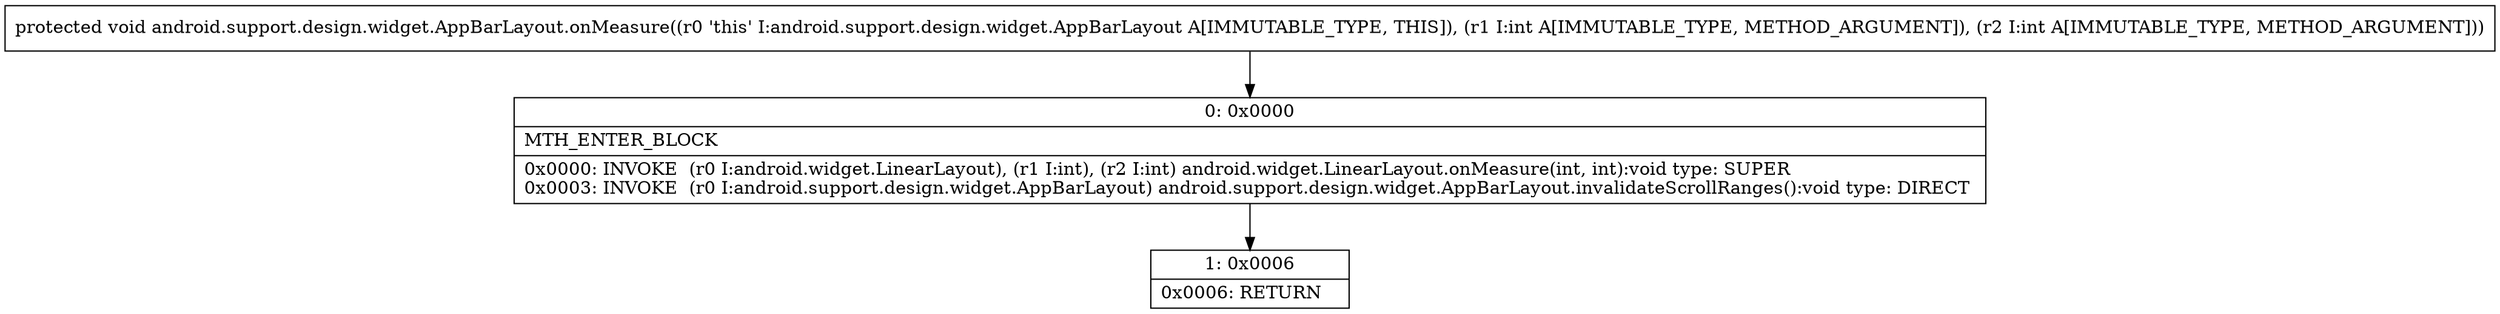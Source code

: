 digraph "CFG forandroid.support.design.widget.AppBarLayout.onMeasure(II)V" {
Node_0 [shape=record,label="{0\:\ 0x0000|MTH_ENTER_BLOCK\l|0x0000: INVOKE  (r0 I:android.widget.LinearLayout), (r1 I:int), (r2 I:int) android.widget.LinearLayout.onMeasure(int, int):void type: SUPER \l0x0003: INVOKE  (r0 I:android.support.design.widget.AppBarLayout) android.support.design.widget.AppBarLayout.invalidateScrollRanges():void type: DIRECT \l}"];
Node_1 [shape=record,label="{1\:\ 0x0006|0x0006: RETURN   \l}"];
MethodNode[shape=record,label="{protected void android.support.design.widget.AppBarLayout.onMeasure((r0 'this' I:android.support.design.widget.AppBarLayout A[IMMUTABLE_TYPE, THIS]), (r1 I:int A[IMMUTABLE_TYPE, METHOD_ARGUMENT]), (r2 I:int A[IMMUTABLE_TYPE, METHOD_ARGUMENT])) }"];
MethodNode -> Node_0;
Node_0 -> Node_1;
}


